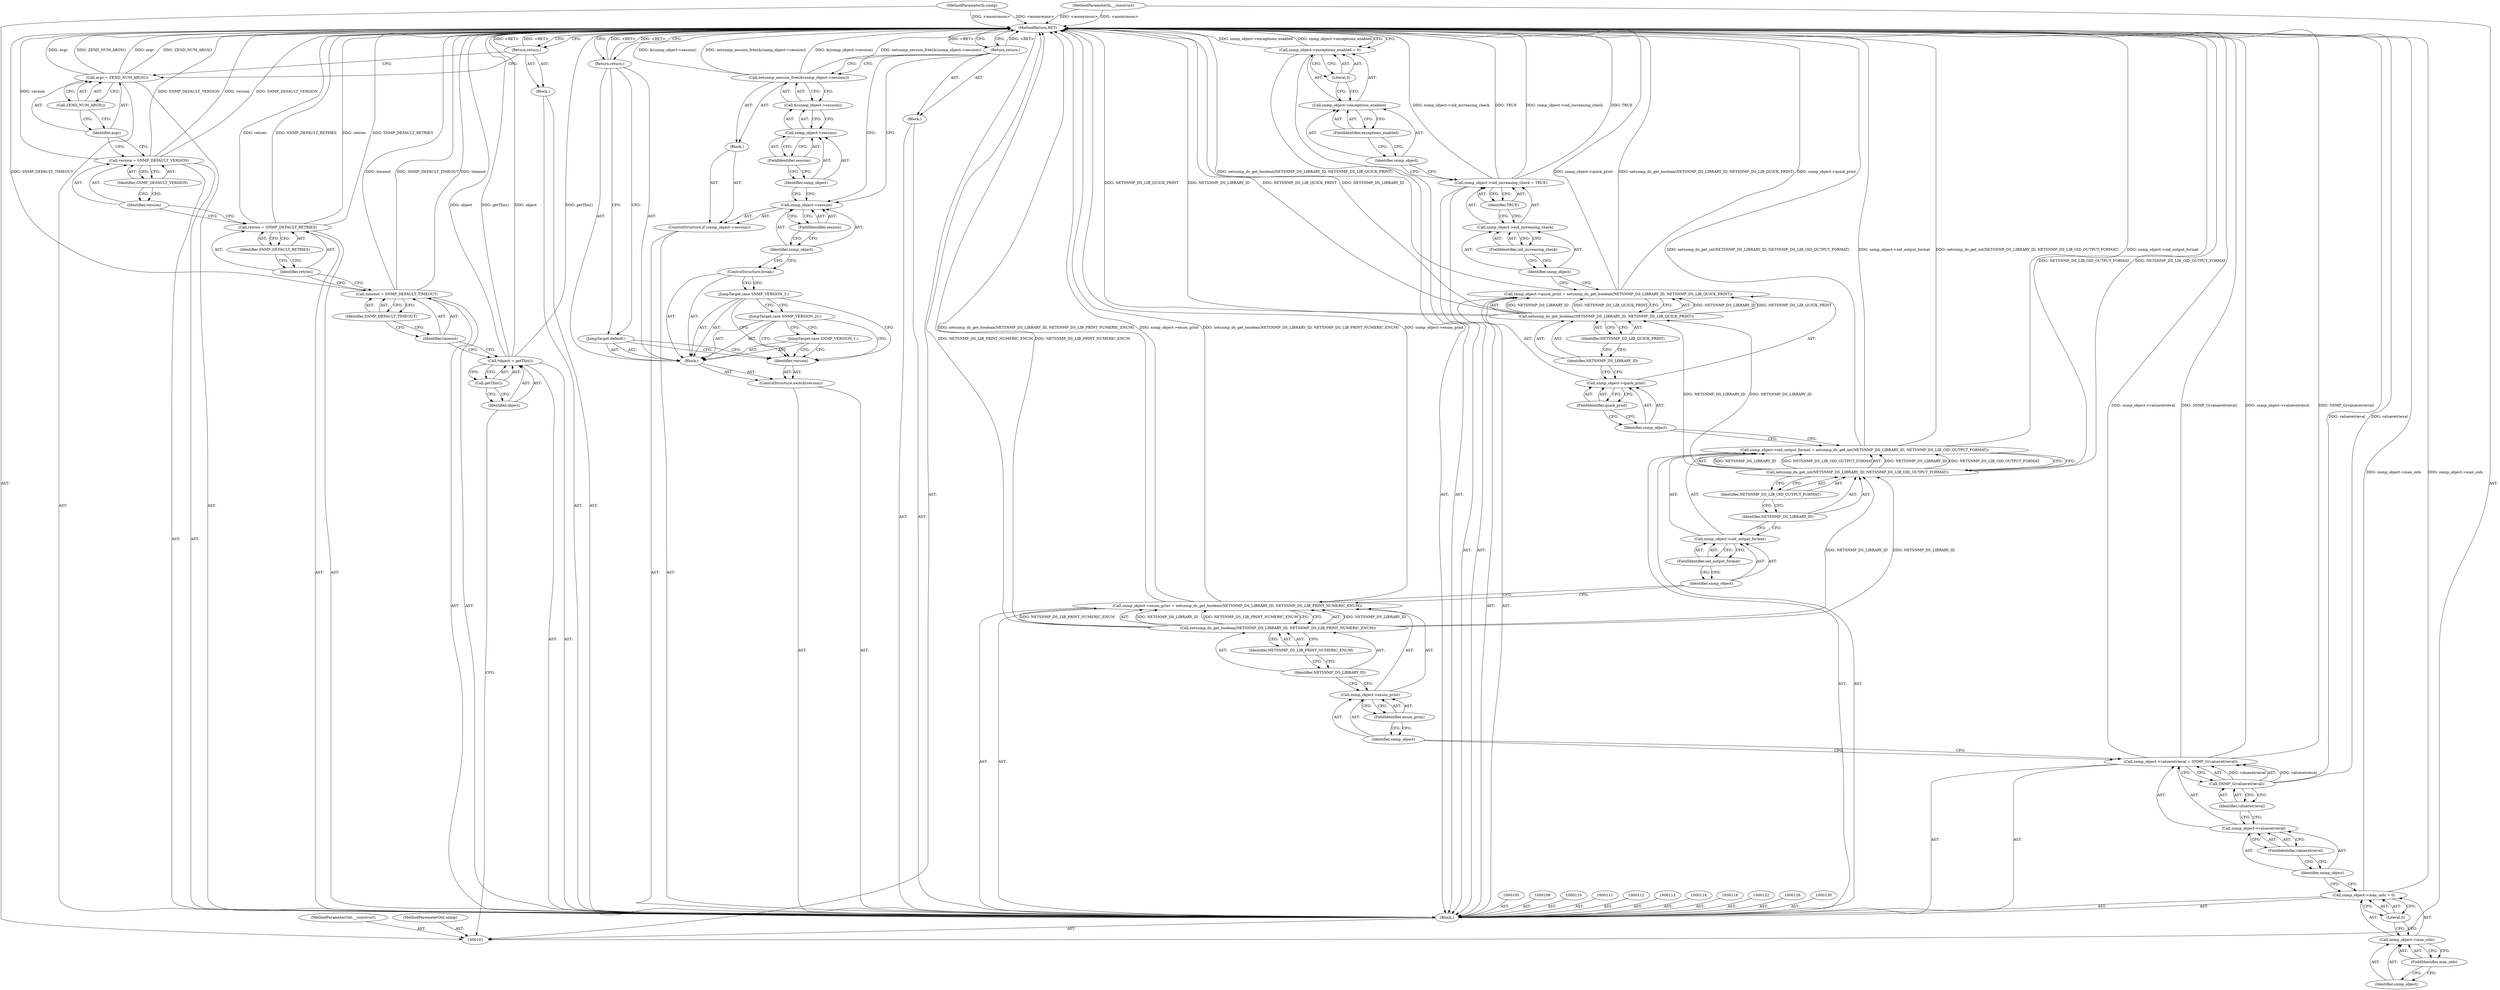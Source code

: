 digraph "0_php_cab1c3b3708eead315e033359d07049b23b147a3_1" {
"1000196" [label="(MethodReturn,RET)"];
"1000102" [label="(MethodParameterIn,snmp)"];
"1000246" [label="(MethodParameterOut,snmp)"];
"1000103" [label="(MethodParameterIn,__construct)"];
"1000247" [label="(MethodParameterOut,__construct)"];
"1000129" [label="(Call,ZEND_NUM_ARGS())"];
"1000127" [label="(Call,argc = ZEND_NUM_ARGS())"];
"1000128" [label="(Identifier,argc)"];
"1000131" [label="(Block,)"];
"1000132" [label="(Return,return;)"];
"1000104" [label="(Block,)"];
"1000133" [label="(ControlStructure,switch(version))"];
"1000135" [label="(Block,)"];
"1000134" [label="(Identifier,version)"];
"1000136" [label="(JumpTarget,case SNMP_VERSION_1:)"];
"1000137" [label="(JumpTarget,case SNMP_VERSION_2c:)"];
"1000138" [label="(JumpTarget,case SNMP_VERSION_3:)"];
"1000139" [label="(ControlStructure,break;)"];
"1000140" [label="(JumpTarget,default:)"];
"1000141" [label="(Return,return;)"];
"1000143" [label="(Call,snmp_object->session)"];
"1000144" [label="(Identifier,snmp_object)"];
"1000145" [label="(FieldIdentifier,session)"];
"1000146" [label="(Block,)"];
"1000142" [label="(ControlStructure,if (snmp_object->session))"];
"1000147" [label="(Call,netsnmp_session_free(&(snmp_object->session)))"];
"1000148" [label="(Call,&(snmp_object->session))"];
"1000149" [label="(Call,snmp_object->session)"];
"1000150" [label="(Identifier,snmp_object)"];
"1000151" [label="(FieldIdentifier,session)"];
"1000152" [label="(Block,)"];
"1000153" [label="(Return,return;)"];
"1000109" [label="(Call,getThis())"];
"1000107" [label="(Call,*object = getThis())"];
"1000108" [label="(Identifier,object)"];
"1000154" [label="(Call,snmp_object->max_oids = 0)"];
"1000155" [label="(Call,snmp_object->max_oids)"];
"1000156" [label="(Identifier,snmp_object)"];
"1000157" [label="(FieldIdentifier,max_oids)"];
"1000158" [label="(Literal,0)"];
"1000159" [label="(Call,snmp_object->valueretrieval = SNMP_G(valueretrieval))"];
"1000160" [label="(Call,snmp_object->valueretrieval)"];
"1000161" [label="(Identifier,snmp_object)"];
"1000162" [label="(FieldIdentifier,valueretrieval)"];
"1000163" [label="(Call,SNMP_G(valueretrieval))"];
"1000164" [label="(Identifier,valueretrieval)"];
"1000165" [label="(Call,snmp_object->enum_print = netsnmp_ds_get_boolean(NETSNMP_DS_LIBRARY_ID, NETSNMP_DS_LIB_PRINT_NUMERIC_ENUM))"];
"1000166" [label="(Call,snmp_object->enum_print)"];
"1000167" [label="(Identifier,snmp_object)"];
"1000168" [label="(FieldIdentifier,enum_print)"];
"1000169" [label="(Call,netsnmp_ds_get_boolean(NETSNMP_DS_LIBRARY_ID, NETSNMP_DS_LIB_PRINT_NUMERIC_ENUM))"];
"1000170" [label="(Identifier,NETSNMP_DS_LIBRARY_ID)"];
"1000171" [label="(Identifier,NETSNMP_DS_LIB_PRINT_NUMERIC_ENUM)"];
"1000172" [label="(Call,snmp_object->oid_output_format = netsnmp_ds_get_int(NETSNMP_DS_LIBRARY_ID, NETSNMP_DS_LIB_OID_OUTPUT_FORMAT))"];
"1000173" [label="(Call,snmp_object->oid_output_format)"];
"1000174" [label="(Identifier,snmp_object)"];
"1000175" [label="(FieldIdentifier,oid_output_format)"];
"1000176" [label="(Call,netsnmp_ds_get_int(NETSNMP_DS_LIBRARY_ID, NETSNMP_DS_LIB_OID_OUTPUT_FORMAT))"];
"1000177" [label="(Identifier,NETSNMP_DS_LIBRARY_ID)"];
"1000178" [label="(Identifier,NETSNMP_DS_LIB_OID_OUTPUT_FORMAT)"];
"1000179" [label="(Call,snmp_object->quick_print = netsnmp_ds_get_boolean(NETSNMP_DS_LIBRARY_ID, NETSNMP_DS_LIB_QUICK_PRINT))"];
"1000180" [label="(Call,snmp_object->quick_print)"];
"1000181" [label="(Identifier,snmp_object)"];
"1000182" [label="(FieldIdentifier,quick_print)"];
"1000183" [label="(Call,netsnmp_ds_get_boolean(NETSNMP_DS_LIBRARY_ID, NETSNMP_DS_LIB_QUICK_PRINT))"];
"1000184" [label="(Identifier,NETSNMP_DS_LIBRARY_ID)"];
"1000185" [label="(Identifier,NETSNMP_DS_LIB_QUICK_PRINT)"];
"1000186" [label="(Call,snmp_object->oid_increasing_check = TRUE)"];
"1000187" [label="(Call,snmp_object->oid_increasing_check)"];
"1000188" [label="(Identifier,snmp_object)"];
"1000189" [label="(FieldIdentifier,oid_increasing_check)"];
"1000190" [label="(Identifier,TRUE)"];
"1000191" [label="(Call,snmp_object->exceptions_enabled = 0)"];
"1000192" [label="(Call,snmp_object->exceptions_enabled)"];
"1000193" [label="(Identifier,snmp_object)"];
"1000194" [label="(FieldIdentifier,exceptions_enabled)"];
"1000195" [label="(Literal,0)"];
"1000117" [label="(Identifier,SNMP_DEFAULT_TIMEOUT)"];
"1000115" [label="(Call,timeout = SNMP_DEFAULT_TIMEOUT)"];
"1000116" [label="(Identifier,timeout)"];
"1000121" [label="(Identifier,SNMP_DEFAULT_RETRIES)"];
"1000119" [label="(Call,retries = SNMP_DEFAULT_RETRIES)"];
"1000120" [label="(Identifier,retries)"];
"1000125" [label="(Identifier,SNMP_DEFAULT_VERSION)"];
"1000123" [label="(Call,version = SNMP_DEFAULT_VERSION)"];
"1000124" [label="(Identifier,version)"];
"1000196" -> "1000101"  [label="AST: "];
"1000196" -> "1000132"  [label="CFG: "];
"1000196" -> "1000141"  [label="CFG: "];
"1000196" -> "1000153"  [label="CFG: "];
"1000196" -> "1000191"  [label="CFG: "];
"1000153" -> "1000196"  [label="DDG: <RET>"];
"1000132" -> "1000196"  [label="DDG: <RET>"];
"1000123" -> "1000196"  [label="DDG: SNMP_DEFAULT_VERSION"];
"1000123" -> "1000196"  [label="DDG: version"];
"1000107" -> "1000196"  [label="DDG: object"];
"1000107" -> "1000196"  [label="DDG: getThis()"];
"1000183" -> "1000196"  [label="DDG: NETSNMP_DS_LIB_QUICK_PRINT"];
"1000183" -> "1000196"  [label="DDG: NETSNMP_DS_LIBRARY_ID"];
"1000159" -> "1000196"  [label="DDG: snmp_object->valueretrieval"];
"1000159" -> "1000196"  [label="DDG: SNMP_G(valueretrieval)"];
"1000102" -> "1000196"  [label="DDG: <anonymous>"];
"1000169" -> "1000196"  [label="DDG: NETSNMP_DS_LIB_PRINT_NUMERIC_ENUM"];
"1000127" -> "1000196"  [label="DDG: argc"];
"1000127" -> "1000196"  [label="DDG: ZEND_NUM_ARGS()"];
"1000176" -> "1000196"  [label="DDG: NETSNMP_DS_LIB_OID_OUTPUT_FORMAT"];
"1000115" -> "1000196"  [label="DDG: SNMP_DEFAULT_TIMEOUT"];
"1000115" -> "1000196"  [label="DDG: timeout"];
"1000163" -> "1000196"  [label="DDG: valueretrieval"];
"1000186" -> "1000196"  [label="DDG: snmp_object->oid_increasing_check"];
"1000186" -> "1000196"  [label="DDG: TRUE"];
"1000165" -> "1000196"  [label="DDG: netsnmp_ds_get_boolean(NETSNMP_DS_LIBRARY_ID, NETSNMP_DS_LIB_PRINT_NUMERIC_ENUM)"];
"1000165" -> "1000196"  [label="DDG: snmp_object->enum_print"];
"1000154" -> "1000196"  [label="DDG: snmp_object->max_oids"];
"1000103" -> "1000196"  [label="DDG: <anonymous>"];
"1000119" -> "1000196"  [label="DDG: SNMP_DEFAULT_RETRIES"];
"1000119" -> "1000196"  [label="DDG: retries"];
"1000179" -> "1000196"  [label="DDG: snmp_object->quick_print"];
"1000179" -> "1000196"  [label="DDG: netsnmp_ds_get_boolean(NETSNMP_DS_LIBRARY_ID, NETSNMP_DS_LIB_QUICK_PRINT)"];
"1000147" -> "1000196"  [label="DDG: &(snmp_object->session)"];
"1000147" -> "1000196"  [label="DDG: netsnmp_session_free(&(snmp_object->session))"];
"1000172" -> "1000196"  [label="DDG: netsnmp_ds_get_int(NETSNMP_DS_LIBRARY_ID, NETSNMP_DS_LIB_OID_OUTPUT_FORMAT)"];
"1000172" -> "1000196"  [label="DDG: snmp_object->oid_output_format"];
"1000191" -> "1000196"  [label="DDG: snmp_object->exceptions_enabled"];
"1000141" -> "1000196"  [label="DDG: <RET>"];
"1000102" -> "1000101"  [label="AST: "];
"1000102" -> "1000196"  [label="DDG: <anonymous>"];
"1000246" -> "1000101"  [label="AST: "];
"1000103" -> "1000101"  [label="AST: "];
"1000103" -> "1000196"  [label="DDG: <anonymous>"];
"1000247" -> "1000101"  [label="AST: "];
"1000129" -> "1000127"  [label="AST: "];
"1000129" -> "1000128"  [label="CFG: "];
"1000127" -> "1000129"  [label="CFG: "];
"1000127" -> "1000104"  [label="AST: "];
"1000127" -> "1000129"  [label="CFG: "];
"1000128" -> "1000127"  [label="AST: "];
"1000129" -> "1000127"  [label="AST: "];
"1000132" -> "1000127"  [label="CFG: "];
"1000127" -> "1000196"  [label="DDG: argc"];
"1000127" -> "1000196"  [label="DDG: ZEND_NUM_ARGS()"];
"1000128" -> "1000127"  [label="AST: "];
"1000128" -> "1000123"  [label="CFG: "];
"1000129" -> "1000128"  [label="CFG: "];
"1000131" -> "1000104"  [label="AST: "];
"1000132" -> "1000131"  [label="AST: "];
"1000132" -> "1000131"  [label="AST: "];
"1000132" -> "1000127"  [label="CFG: "];
"1000196" -> "1000132"  [label="CFG: "];
"1000132" -> "1000196"  [label="DDG: <RET>"];
"1000104" -> "1000101"  [label="AST: "];
"1000105" -> "1000104"  [label="AST: "];
"1000106" -> "1000104"  [label="AST: "];
"1000107" -> "1000104"  [label="AST: "];
"1000110" -> "1000104"  [label="AST: "];
"1000111" -> "1000104"  [label="AST: "];
"1000112" -> "1000104"  [label="AST: "];
"1000113" -> "1000104"  [label="AST: "];
"1000114" -> "1000104"  [label="AST: "];
"1000115" -> "1000104"  [label="AST: "];
"1000118" -> "1000104"  [label="AST: "];
"1000119" -> "1000104"  [label="AST: "];
"1000122" -> "1000104"  [label="AST: "];
"1000123" -> "1000104"  [label="AST: "];
"1000126" -> "1000104"  [label="AST: "];
"1000127" -> "1000104"  [label="AST: "];
"1000130" -> "1000104"  [label="AST: "];
"1000131" -> "1000104"  [label="AST: "];
"1000133" -> "1000104"  [label="AST: "];
"1000142" -> "1000104"  [label="AST: "];
"1000152" -> "1000104"  [label="AST: "];
"1000154" -> "1000104"  [label="AST: "];
"1000159" -> "1000104"  [label="AST: "];
"1000165" -> "1000104"  [label="AST: "];
"1000172" -> "1000104"  [label="AST: "];
"1000179" -> "1000104"  [label="AST: "];
"1000186" -> "1000104"  [label="AST: "];
"1000191" -> "1000104"  [label="AST: "];
"1000133" -> "1000104"  [label="AST: "];
"1000134" -> "1000133"  [label="AST: "];
"1000135" -> "1000133"  [label="AST: "];
"1000135" -> "1000133"  [label="AST: "];
"1000136" -> "1000135"  [label="AST: "];
"1000137" -> "1000135"  [label="AST: "];
"1000138" -> "1000135"  [label="AST: "];
"1000139" -> "1000135"  [label="AST: "];
"1000140" -> "1000135"  [label="AST: "];
"1000141" -> "1000135"  [label="AST: "];
"1000134" -> "1000133"  [label="AST: "];
"1000136" -> "1000134"  [label="CFG: "];
"1000137" -> "1000134"  [label="CFG: "];
"1000138" -> "1000134"  [label="CFG: "];
"1000140" -> "1000134"  [label="CFG: "];
"1000136" -> "1000135"  [label="AST: "];
"1000136" -> "1000134"  [label="CFG: "];
"1000137" -> "1000136"  [label="CFG: "];
"1000137" -> "1000135"  [label="AST: "];
"1000137" -> "1000134"  [label="CFG: "];
"1000137" -> "1000136"  [label="CFG: "];
"1000138" -> "1000137"  [label="CFG: "];
"1000138" -> "1000135"  [label="AST: "];
"1000138" -> "1000134"  [label="CFG: "];
"1000138" -> "1000137"  [label="CFG: "];
"1000139" -> "1000138"  [label="CFG: "];
"1000139" -> "1000135"  [label="AST: "];
"1000139" -> "1000138"  [label="CFG: "];
"1000144" -> "1000139"  [label="CFG: "];
"1000140" -> "1000135"  [label="AST: "];
"1000140" -> "1000134"  [label="CFG: "];
"1000141" -> "1000140"  [label="CFG: "];
"1000141" -> "1000135"  [label="AST: "];
"1000141" -> "1000140"  [label="CFG: "];
"1000196" -> "1000141"  [label="CFG: "];
"1000141" -> "1000196"  [label="DDG: <RET>"];
"1000143" -> "1000142"  [label="AST: "];
"1000143" -> "1000145"  [label="CFG: "];
"1000144" -> "1000143"  [label="AST: "];
"1000145" -> "1000143"  [label="AST: "];
"1000150" -> "1000143"  [label="CFG: "];
"1000153" -> "1000143"  [label="CFG: "];
"1000144" -> "1000143"  [label="AST: "];
"1000144" -> "1000139"  [label="CFG: "];
"1000145" -> "1000144"  [label="CFG: "];
"1000145" -> "1000143"  [label="AST: "];
"1000145" -> "1000144"  [label="CFG: "];
"1000143" -> "1000145"  [label="CFG: "];
"1000146" -> "1000142"  [label="AST: "];
"1000147" -> "1000146"  [label="AST: "];
"1000142" -> "1000104"  [label="AST: "];
"1000143" -> "1000142"  [label="AST: "];
"1000146" -> "1000142"  [label="AST: "];
"1000147" -> "1000146"  [label="AST: "];
"1000147" -> "1000148"  [label="CFG: "];
"1000148" -> "1000147"  [label="AST: "];
"1000153" -> "1000147"  [label="CFG: "];
"1000147" -> "1000196"  [label="DDG: &(snmp_object->session)"];
"1000147" -> "1000196"  [label="DDG: netsnmp_session_free(&(snmp_object->session))"];
"1000148" -> "1000147"  [label="AST: "];
"1000148" -> "1000149"  [label="CFG: "];
"1000149" -> "1000148"  [label="AST: "];
"1000147" -> "1000148"  [label="CFG: "];
"1000149" -> "1000148"  [label="AST: "];
"1000149" -> "1000151"  [label="CFG: "];
"1000150" -> "1000149"  [label="AST: "];
"1000151" -> "1000149"  [label="AST: "];
"1000148" -> "1000149"  [label="CFG: "];
"1000150" -> "1000149"  [label="AST: "];
"1000150" -> "1000143"  [label="CFG: "];
"1000151" -> "1000150"  [label="CFG: "];
"1000151" -> "1000149"  [label="AST: "];
"1000151" -> "1000150"  [label="CFG: "];
"1000149" -> "1000151"  [label="CFG: "];
"1000152" -> "1000104"  [label="AST: "];
"1000153" -> "1000152"  [label="AST: "];
"1000153" -> "1000152"  [label="AST: "];
"1000153" -> "1000147"  [label="CFG: "];
"1000153" -> "1000143"  [label="CFG: "];
"1000196" -> "1000153"  [label="CFG: "];
"1000153" -> "1000196"  [label="DDG: <RET>"];
"1000109" -> "1000107"  [label="AST: "];
"1000109" -> "1000108"  [label="CFG: "];
"1000107" -> "1000109"  [label="CFG: "];
"1000107" -> "1000104"  [label="AST: "];
"1000107" -> "1000109"  [label="CFG: "];
"1000108" -> "1000107"  [label="AST: "];
"1000109" -> "1000107"  [label="AST: "];
"1000116" -> "1000107"  [label="CFG: "];
"1000107" -> "1000196"  [label="DDG: object"];
"1000107" -> "1000196"  [label="DDG: getThis()"];
"1000108" -> "1000107"  [label="AST: "];
"1000108" -> "1000101"  [label="CFG: "];
"1000109" -> "1000108"  [label="CFG: "];
"1000154" -> "1000104"  [label="AST: "];
"1000154" -> "1000158"  [label="CFG: "];
"1000155" -> "1000154"  [label="AST: "];
"1000158" -> "1000154"  [label="AST: "];
"1000161" -> "1000154"  [label="CFG: "];
"1000154" -> "1000196"  [label="DDG: snmp_object->max_oids"];
"1000155" -> "1000154"  [label="AST: "];
"1000155" -> "1000157"  [label="CFG: "];
"1000156" -> "1000155"  [label="AST: "];
"1000157" -> "1000155"  [label="AST: "];
"1000158" -> "1000155"  [label="CFG: "];
"1000156" -> "1000155"  [label="AST: "];
"1000157" -> "1000156"  [label="CFG: "];
"1000157" -> "1000155"  [label="AST: "];
"1000157" -> "1000156"  [label="CFG: "];
"1000155" -> "1000157"  [label="CFG: "];
"1000158" -> "1000154"  [label="AST: "];
"1000158" -> "1000155"  [label="CFG: "];
"1000154" -> "1000158"  [label="CFG: "];
"1000159" -> "1000104"  [label="AST: "];
"1000159" -> "1000163"  [label="CFG: "];
"1000160" -> "1000159"  [label="AST: "];
"1000163" -> "1000159"  [label="AST: "];
"1000167" -> "1000159"  [label="CFG: "];
"1000159" -> "1000196"  [label="DDG: snmp_object->valueretrieval"];
"1000159" -> "1000196"  [label="DDG: SNMP_G(valueretrieval)"];
"1000163" -> "1000159"  [label="DDG: valueretrieval"];
"1000160" -> "1000159"  [label="AST: "];
"1000160" -> "1000162"  [label="CFG: "];
"1000161" -> "1000160"  [label="AST: "];
"1000162" -> "1000160"  [label="AST: "];
"1000164" -> "1000160"  [label="CFG: "];
"1000161" -> "1000160"  [label="AST: "];
"1000161" -> "1000154"  [label="CFG: "];
"1000162" -> "1000161"  [label="CFG: "];
"1000162" -> "1000160"  [label="AST: "];
"1000162" -> "1000161"  [label="CFG: "];
"1000160" -> "1000162"  [label="CFG: "];
"1000163" -> "1000159"  [label="AST: "];
"1000163" -> "1000164"  [label="CFG: "];
"1000164" -> "1000163"  [label="AST: "];
"1000159" -> "1000163"  [label="CFG: "];
"1000163" -> "1000196"  [label="DDG: valueretrieval"];
"1000163" -> "1000159"  [label="DDG: valueretrieval"];
"1000164" -> "1000163"  [label="AST: "];
"1000164" -> "1000160"  [label="CFG: "];
"1000163" -> "1000164"  [label="CFG: "];
"1000165" -> "1000104"  [label="AST: "];
"1000165" -> "1000169"  [label="CFG: "];
"1000166" -> "1000165"  [label="AST: "];
"1000169" -> "1000165"  [label="AST: "];
"1000174" -> "1000165"  [label="CFG: "];
"1000165" -> "1000196"  [label="DDG: netsnmp_ds_get_boolean(NETSNMP_DS_LIBRARY_ID, NETSNMP_DS_LIB_PRINT_NUMERIC_ENUM)"];
"1000165" -> "1000196"  [label="DDG: snmp_object->enum_print"];
"1000169" -> "1000165"  [label="DDG: NETSNMP_DS_LIBRARY_ID"];
"1000169" -> "1000165"  [label="DDG: NETSNMP_DS_LIB_PRINT_NUMERIC_ENUM"];
"1000166" -> "1000165"  [label="AST: "];
"1000166" -> "1000168"  [label="CFG: "];
"1000167" -> "1000166"  [label="AST: "];
"1000168" -> "1000166"  [label="AST: "];
"1000170" -> "1000166"  [label="CFG: "];
"1000167" -> "1000166"  [label="AST: "];
"1000167" -> "1000159"  [label="CFG: "];
"1000168" -> "1000167"  [label="CFG: "];
"1000168" -> "1000166"  [label="AST: "];
"1000168" -> "1000167"  [label="CFG: "];
"1000166" -> "1000168"  [label="CFG: "];
"1000169" -> "1000165"  [label="AST: "];
"1000169" -> "1000171"  [label="CFG: "];
"1000170" -> "1000169"  [label="AST: "];
"1000171" -> "1000169"  [label="AST: "];
"1000165" -> "1000169"  [label="CFG: "];
"1000169" -> "1000196"  [label="DDG: NETSNMP_DS_LIB_PRINT_NUMERIC_ENUM"];
"1000169" -> "1000165"  [label="DDG: NETSNMP_DS_LIBRARY_ID"];
"1000169" -> "1000165"  [label="DDG: NETSNMP_DS_LIB_PRINT_NUMERIC_ENUM"];
"1000169" -> "1000176"  [label="DDG: NETSNMP_DS_LIBRARY_ID"];
"1000170" -> "1000169"  [label="AST: "];
"1000170" -> "1000166"  [label="CFG: "];
"1000171" -> "1000170"  [label="CFG: "];
"1000171" -> "1000169"  [label="AST: "];
"1000171" -> "1000170"  [label="CFG: "];
"1000169" -> "1000171"  [label="CFG: "];
"1000172" -> "1000104"  [label="AST: "];
"1000172" -> "1000176"  [label="CFG: "];
"1000173" -> "1000172"  [label="AST: "];
"1000176" -> "1000172"  [label="AST: "];
"1000181" -> "1000172"  [label="CFG: "];
"1000172" -> "1000196"  [label="DDG: netsnmp_ds_get_int(NETSNMP_DS_LIBRARY_ID, NETSNMP_DS_LIB_OID_OUTPUT_FORMAT)"];
"1000172" -> "1000196"  [label="DDG: snmp_object->oid_output_format"];
"1000176" -> "1000172"  [label="DDG: NETSNMP_DS_LIBRARY_ID"];
"1000176" -> "1000172"  [label="DDG: NETSNMP_DS_LIB_OID_OUTPUT_FORMAT"];
"1000173" -> "1000172"  [label="AST: "];
"1000173" -> "1000175"  [label="CFG: "];
"1000174" -> "1000173"  [label="AST: "];
"1000175" -> "1000173"  [label="AST: "];
"1000177" -> "1000173"  [label="CFG: "];
"1000174" -> "1000173"  [label="AST: "];
"1000174" -> "1000165"  [label="CFG: "];
"1000175" -> "1000174"  [label="CFG: "];
"1000175" -> "1000173"  [label="AST: "];
"1000175" -> "1000174"  [label="CFG: "];
"1000173" -> "1000175"  [label="CFG: "];
"1000176" -> "1000172"  [label="AST: "];
"1000176" -> "1000178"  [label="CFG: "];
"1000177" -> "1000176"  [label="AST: "];
"1000178" -> "1000176"  [label="AST: "];
"1000172" -> "1000176"  [label="CFG: "];
"1000176" -> "1000196"  [label="DDG: NETSNMP_DS_LIB_OID_OUTPUT_FORMAT"];
"1000176" -> "1000172"  [label="DDG: NETSNMP_DS_LIBRARY_ID"];
"1000176" -> "1000172"  [label="DDG: NETSNMP_DS_LIB_OID_OUTPUT_FORMAT"];
"1000169" -> "1000176"  [label="DDG: NETSNMP_DS_LIBRARY_ID"];
"1000176" -> "1000183"  [label="DDG: NETSNMP_DS_LIBRARY_ID"];
"1000177" -> "1000176"  [label="AST: "];
"1000177" -> "1000173"  [label="CFG: "];
"1000178" -> "1000177"  [label="CFG: "];
"1000178" -> "1000176"  [label="AST: "];
"1000178" -> "1000177"  [label="CFG: "];
"1000176" -> "1000178"  [label="CFG: "];
"1000179" -> "1000104"  [label="AST: "];
"1000179" -> "1000183"  [label="CFG: "];
"1000180" -> "1000179"  [label="AST: "];
"1000183" -> "1000179"  [label="AST: "];
"1000188" -> "1000179"  [label="CFG: "];
"1000179" -> "1000196"  [label="DDG: snmp_object->quick_print"];
"1000179" -> "1000196"  [label="DDG: netsnmp_ds_get_boolean(NETSNMP_DS_LIBRARY_ID, NETSNMP_DS_LIB_QUICK_PRINT)"];
"1000183" -> "1000179"  [label="DDG: NETSNMP_DS_LIBRARY_ID"];
"1000183" -> "1000179"  [label="DDG: NETSNMP_DS_LIB_QUICK_PRINT"];
"1000180" -> "1000179"  [label="AST: "];
"1000180" -> "1000182"  [label="CFG: "];
"1000181" -> "1000180"  [label="AST: "];
"1000182" -> "1000180"  [label="AST: "];
"1000184" -> "1000180"  [label="CFG: "];
"1000181" -> "1000180"  [label="AST: "];
"1000181" -> "1000172"  [label="CFG: "];
"1000182" -> "1000181"  [label="CFG: "];
"1000182" -> "1000180"  [label="AST: "];
"1000182" -> "1000181"  [label="CFG: "];
"1000180" -> "1000182"  [label="CFG: "];
"1000183" -> "1000179"  [label="AST: "];
"1000183" -> "1000185"  [label="CFG: "];
"1000184" -> "1000183"  [label="AST: "];
"1000185" -> "1000183"  [label="AST: "];
"1000179" -> "1000183"  [label="CFG: "];
"1000183" -> "1000196"  [label="DDG: NETSNMP_DS_LIB_QUICK_PRINT"];
"1000183" -> "1000196"  [label="DDG: NETSNMP_DS_LIBRARY_ID"];
"1000183" -> "1000179"  [label="DDG: NETSNMP_DS_LIBRARY_ID"];
"1000183" -> "1000179"  [label="DDG: NETSNMP_DS_LIB_QUICK_PRINT"];
"1000176" -> "1000183"  [label="DDG: NETSNMP_DS_LIBRARY_ID"];
"1000184" -> "1000183"  [label="AST: "];
"1000184" -> "1000180"  [label="CFG: "];
"1000185" -> "1000184"  [label="CFG: "];
"1000185" -> "1000183"  [label="AST: "];
"1000185" -> "1000184"  [label="CFG: "];
"1000183" -> "1000185"  [label="CFG: "];
"1000186" -> "1000104"  [label="AST: "];
"1000186" -> "1000190"  [label="CFG: "];
"1000187" -> "1000186"  [label="AST: "];
"1000190" -> "1000186"  [label="AST: "];
"1000193" -> "1000186"  [label="CFG: "];
"1000186" -> "1000196"  [label="DDG: snmp_object->oid_increasing_check"];
"1000186" -> "1000196"  [label="DDG: TRUE"];
"1000187" -> "1000186"  [label="AST: "];
"1000187" -> "1000189"  [label="CFG: "];
"1000188" -> "1000187"  [label="AST: "];
"1000189" -> "1000187"  [label="AST: "];
"1000190" -> "1000187"  [label="CFG: "];
"1000188" -> "1000187"  [label="AST: "];
"1000188" -> "1000179"  [label="CFG: "];
"1000189" -> "1000188"  [label="CFG: "];
"1000189" -> "1000187"  [label="AST: "];
"1000189" -> "1000188"  [label="CFG: "];
"1000187" -> "1000189"  [label="CFG: "];
"1000190" -> "1000186"  [label="AST: "];
"1000190" -> "1000187"  [label="CFG: "];
"1000186" -> "1000190"  [label="CFG: "];
"1000191" -> "1000104"  [label="AST: "];
"1000191" -> "1000195"  [label="CFG: "];
"1000192" -> "1000191"  [label="AST: "];
"1000195" -> "1000191"  [label="AST: "];
"1000196" -> "1000191"  [label="CFG: "];
"1000191" -> "1000196"  [label="DDG: snmp_object->exceptions_enabled"];
"1000192" -> "1000191"  [label="AST: "];
"1000192" -> "1000194"  [label="CFG: "];
"1000193" -> "1000192"  [label="AST: "];
"1000194" -> "1000192"  [label="AST: "];
"1000195" -> "1000192"  [label="CFG: "];
"1000193" -> "1000192"  [label="AST: "];
"1000193" -> "1000186"  [label="CFG: "];
"1000194" -> "1000193"  [label="CFG: "];
"1000194" -> "1000192"  [label="AST: "];
"1000194" -> "1000193"  [label="CFG: "];
"1000192" -> "1000194"  [label="CFG: "];
"1000195" -> "1000191"  [label="AST: "];
"1000195" -> "1000192"  [label="CFG: "];
"1000191" -> "1000195"  [label="CFG: "];
"1000117" -> "1000115"  [label="AST: "];
"1000117" -> "1000116"  [label="CFG: "];
"1000115" -> "1000117"  [label="CFG: "];
"1000115" -> "1000104"  [label="AST: "];
"1000115" -> "1000117"  [label="CFG: "];
"1000116" -> "1000115"  [label="AST: "];
"1000117" -> "1000115"  [label="AST: "];
"1000120" -> "1000115"  [label="CFG: "];
"1000115" -> "1000196"  [label="DDG: SNMP_DEFAULT_TIMEOUT"];
"1000115" -> "1000196"  [label="DDG: timeout"];
"1000116" -> "1000115"  [label="AST: "];
"1000116" -> "1000107"  [label="CFG: "];
"1000117" -> "1000116"  [label="CFG: "];
"1000121" -> "1000119"  [label="AST: "];
"1000121" -> "1000120"  [label="CFG: "];
"1000119" -> "1000121"  [label="CFG: "];
"1000119" -> "1000104"  [label="AST: "];
"1000119" -> "1000121"  [label="CFG: "];
"1000120" -> "1000119"  [label="AST: "];
"1000121" -> "1000119"  [label="AST: "];
"1000124" -> "1000119"  [label="CFG: "];
"1000119" -> "1000196"  [label="DDG: SNMP_DEFAULT_RETRIES"];
"1000119" -> "1000196"  [label="DDG: retries"];
"1000120" -> "1000119"  [label="AST: "];
"1000120" -> "1000115"  [label="CFG: "];
"1000121" -> "1000120"  [label="CFG: "];
"1000125" -> "1000123"  [label="AST: "];
"1000125" -> "1000124"  [label="CFG: "];
"1000123" -> "1000125"  [label="CFG: "];
"1000123" -> "1000104"  [label="AST: "];
"1000123" -> "1000125"  [label="CFG: "];
"1000124" -> "1000123"  [label="AST: "];
"1000125" -> "1000123"  [label="AST: "];
"1000128" -> "1000123"  [label="CFG: "];
"1000123" -> "1000196"  [label="DDG: SNMP_DEFAULT_VERSION"];
"1000123" -> "1000196"  [label="DDG: version"];
"1000124" -> "1000123"  [label="AST: "];
"1000124" -> "1000119"  [label="CFG: "];
"1000125" -> "1000124"  [label="CFG: "];
}
